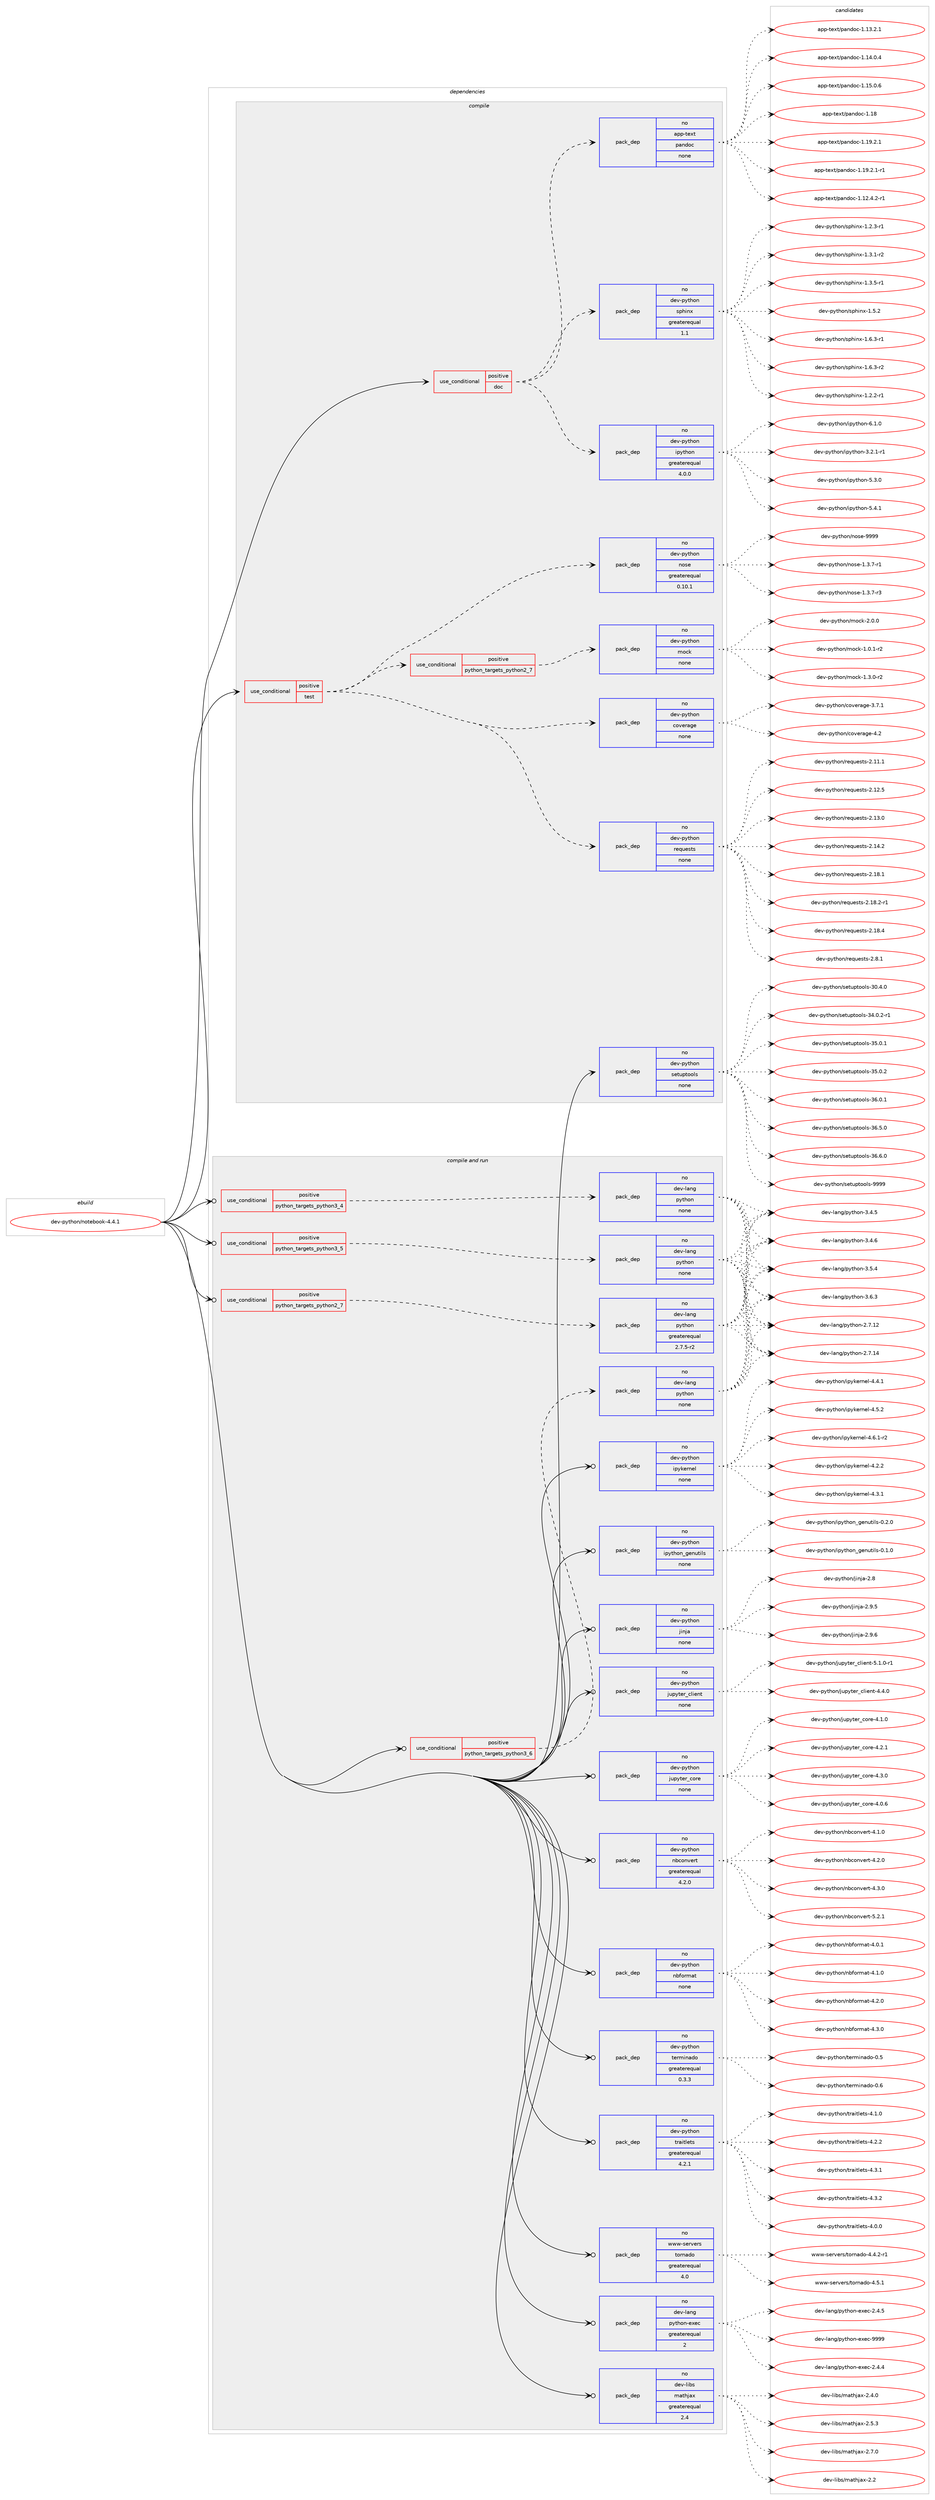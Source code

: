 digraph prolog {

# *************
# Graph options
# *************

newrank=true;
concentrate=true;
compound=true;
graph [rankdir=LR,fontname=Helvetica,fontsize=10,ranksep=1.5];#, ranksep=2.5, nodesep=0.2];
edge  [arrowhead=vee];
node  [fontname=Helvetica,fontsize=10];

# **********
# The ebuild
# **********

subgraph cluster_leftcol {
color=gray;
rank=same;
label=<<i>ebuild</i>>;
id [label="dev-python/notebook-4.4.1", color=red, width=4, href="../dev-python/notebook-4.4.1.svg"];
}

# ****************
# The dependencies
# ****************

subgraph cluster_midcol {
color=gray;
label=<<i>dependencies</i>>;
subgraph cluster_compile {
fillcolor="#eeeeee";
style=filled;
label=<<i>compile</i>>;
subgraph cond36227 {
dependency168531 [label=<<TABLE BORDER="0" CELLBORDER="1" CELLSPACING="0" CELLPADDING="4"><TR><TD ROWSPAN="3" CELLPADDING="10">use_conditional</TD></TR><TR><TD>positive</TD></TR><TR><TD>doc</TD></TR></TABLE>>, shape=none, color=red];
subgraph pack128444 {
dependency168532 [label=<<TABLE BORDER="0" CELLBORDER="1" CELLSPACING="0" CELLPADDING="4" WIDTH="220"><TR><TD ROWSPAN="6" CELLPADDING="30">pack_dep</TD></TR><TR><TD WIDTH="110">no</TD></TR><TR><TD>app-text</TD></TR><TR><TD>pandoc</TD></TR><TR><TD>none</TD></TR><TR><TD></TD></TR></TABLE>>, shape=none, color=blue];
}
dependency168531:e -> dependency168532:w [weight=20,style="dashed",arrowhead="vee"];
subgraph pack128445 {
dependency168533 [label=<<TABLE BORDER="0" CELLBORDER="1" CELLSPACING="0" CELLPADDING="4" WIDTH="220"><TR><TD ROWSPAN="6" CELLPADDING="30">pack_dep</TD></TR><TR><TD WIDTH="110">no</TD></TR><TR><TD>dev-python</TD></TR><TR><TD>ipython</TD></TR><TR><TD>greaterequal</TD></TR><TR><TD>4.0.0</TD></TR></TABLE>>, shape=none, color=blue];
}
dependency168531:e -> dependency168533:w [weight=20,style="dashed",arrowhead="vee"];
subgraph pack128446 {
dependency168534 [label=<<TABLE BORDER="0" CELLBORDER="1" CELLSPACING="0" CELLPADDING="4" WIDTH="220"><TR><TD ROWSPAN="6" CELLPADDING="30">pack_dep</TD></TR><TR><TD WIDTH="110">no</TD></TR><TR><TD>dev-python</TD></TR><TR><TD>sphinx</TD></TR><TR><TD>greaterequal</TD></TR><TR><TD>1.1</TD></TR></TABLE>>, shape=none, color=blue];
}
dependency168531:e -> dependency168534:w [weight=20,style="dashed",arrowhead="vee"];
}
id:e -> dependency168531:w [weight=20,style="solid",arrowhead="vee"];
subgraph cond36228 {
dependency168535 [label=<<TABLE BORDER="0" CELLBORDER="1" CELLSPACING="0" CELLPADDING="4"><TR><TD ROWSPAN="3" CELLPADDING="10">use_conditional</TD></TR><TR><TD>positive</TD></TR><TR><TD>test</TD></TR></TABLE>>, shape=none, color=red];
subgraph cond36229 {
dependency168536 [label=<<TABLE BORDER="0" CELLBORDER="1" CELLSPACING="0" CELLPADDING="4"><TR><TD ROWSPAN="3" CELLPADDING="10">use_conditional</TD></TR><TR><TD>positive</TD></TR><TR><TD>python_targets_python2_7</TD></TR></TABLE>>, shape=none, color=red];
subgraph pack128447 {
dependency168537 [label=<<TABLE BORDER="0" CELLBORDER="1" CELLSPACING="0" CELLPADDING="4" WIDTH="220"><TR><TD ROWSPAN="6" CELLPADDING="30">pack_dep</TD></TR><TR><TD WIDTH="110">no</TD></TR><TR><TD>dev-python</TD></TR><TR><TD>mock</TD></TR><TR><TD>none</TD></TR><TR><TD></TD></TR></TABLE>>, shape=none, color=blue];
}
dependency168536:e -> dependency168537:w [weight=20,style="dashed",arrowhead="vee"];
}
dependency168535:e -> dependency168536:w [weight=20,style="dashed",arrowhead="vee"];
subgraph pack128448 {
dependency168538 [label=<<TABLE BORDER="0" CELLBORDER="1" CELLSPACING="0" CELLPADDING="4" WIDTH="220"><TR><TD ROWSPAN="6" CELLPADDING="30">pack_dep</TD></TR><TR><TD WIDTH="110">no</TD></TR><TR><TD>dev-python</TD></TR><TR><TD>nose</TD></TR><TR><TD>greaterequal</TD></TR><TR><TD>0.10.1</TD></TR></TABLE>>, shape=none, color=blue];
}
dependency168535:e -> dependency168538:w [weight=20,style="dashed",arrowhead="vee"];
subgraph pack128449 {
dependency168539 [label=<<TABLE BORDER="0" CELLBORDER="1" CELLSPACING="0" CELLPADDING="4" WIDTH="220"><TR><TD ROWSPAN="6" CELLPADDING="30">pack_dep</TD></TR><TR><TD WIDTH="110">no</TD></TR><TR><TD>dev-python</TD></TR><TR><TD>requests</TD></TR><TR><TD>none</TD></TR><TR><TD></TD></TR></TABLE>>, shape=none, color=blue];
}
dependency168535:e -> dependency168539:w [weight=20,style="dashed",arrowhead="vee"];
subgraph pack128450 {
dependency168540 [label=<<TABLE BORDER="0" CELLBORDER="1" CELLSPACING="0" CELLPADDING="4" WIDTH="220"><TR><TD ROWSPAN="6" CELLPADDING="30">pack_dep</TD></TR><TR><TD WIDTH="110">no</TD></TR><TR><TD>dev-python</TD></TR><TR><TD>coverage</TD></TR><TR><TD>none</TD></TR><TR><TD></TD></TR></TABLE>>, shape=none, color=blue];
}
dependency168535:e -> dependency168540:w [weight=20,style="dashed",arrowhead="vee"];
}
id:e -> dependency168535:w [weight=20,style="solid",arrowhead="vee"];
subgraph pack128451 {
dependency168541 [label=<<TABLE BORDER="0" CELLBORDER="1" CELLSPACING="0" CELLPADDING="4" WIDTH="220"><TR><TD ROWSPAN="6" CELLPADDING="30">pack_dep</TD></TR><TR><TD WIDTH="110">no</TD></TR><TR><TD>dev-python</TD></TR><TR><TD>setuptools</TD></TR><TR><TD>none</TD></TR><TR><TD></TD></TR></TABLE>>, shape=none, color=blue];
}
id:e -> dependency168541:w [weight=20,style="solid",arrowhead="vee"];
}
subgraph cluster_compileandrun {
fillcolor="#eeeeee";
style=filled;
label=<<i>compile and run</i>>;
subgraph cond36230 {
dependency168542 [label=<<TABLE BORDER="0" CELLBORDER="1" CELLSPACING="0" CELLPADDING="4"><TR><TD ROWSPAN="3" CELLPADDING="10">use_conditional</TD></TR><TR><TD>positive</TD></TR><TR><TD>python_targets_python2_7</TD></TR></TABLE>>, shape=none, color=red];
subgraph pack128452 {
dependency168543 [label=<<TABLE BORDER="0" CELLBORDER="1" CELLSPACING="0" CELLPADDING="4" WIDTH="220"><TR><TD ROWSPAN="6" CELLPADDING="30">pack_dep</TD></TR><TR><TD WIDTH="110">no</TD></TR><TR><TD>dev-lang</TD></TR><TR><TD>python</TD></TR><TR><TD>greaterequal</TD></TR><TR><TD>2.7.5-r2</TD></TR></TABLE>>, shape=none, color=blue];
}
dependency168542:e -> dependency168543:w [weight=20,style="dashed",arrowhead="vee"];
}
id:e -> dependency168542:w [weight=20,style="solid",arrowhead="odotvee"];
subgraph cond36231 {
dependency168544 [label=<<TABLE BORDER="0" CELLBORDER="1" CELLSPACING="0" CELLPADDING="4"><TR><TD ROWSPAN="3" CELLPADDING="10">use_conditional</TD></TR><TR><TD>positive</TD></TR><TR><TD>python_targets_python3_4</TD></TR></TABLE>>, shape=none, color=red];
subgraph pack128453 {
dependency168545 [label=<<TABLE BORDER="0" CELLBORDER="1" CELLSPACING="0" CELLPADDING="4" WIDTH="220"><TR><TD ROWSPAN="6" CELLPADDING="30">pack_dep</TD></TR><TR><TD WIDTH="110">no</TD></TR><TR><TD>dev-lang</TD></TR><TR><TD>python</TD></TR><TR><TD>none</TD></TR><TR><TD></TD></TR></TABLE>>, shape=none, color=blue];
}
dependency168544:e -> dependency168545:w [weight=20,style="dashed",arrowhead="vee"];
}
id:e -> dependency168544:w [weight=20,style="solid",arrowhead="odotvee"];
subgraph cond36232 {
dependency168546 [label=<<TABLE BORDER="0" CELLBORDER="1" CELLSPACING="0" CELLPADDING="4"><TR><TD ROWSPAN="3" CELLPADDING="10">use_conditional</TD></TR><TR><TD>positive</TD></TR><TR><TD>python_targets_python3_5</TD></TR></TABLE>>, shape=none, color=red];
subgraph pack128454 {
dependency168547 [label=<<TABLE BORDER="0" CELLBORDER="1" CELLSPACING="0" CELLPADDING="4" WIDTH="220"><TR><TD ROWSPAN="6" CELLPADDING="30">pack_dep</TD></TR><TR><TD WIDTH="110">no</TD></TR><TR><TD>dev-lang</TD></TR><TR><TD>python</TD></TR><TR><TD>none</TD></TR><TR><TD></TD></TR></TABLE>>, shape=none, color=blue];
}
dependency168546:e -> dependency168547:w [weight=20,style="dashed",arrowhead="vee"];
}
id:e -> dependency168546:w [weight=20,style="solid",arrowhead="odotvee"];
subgraph cond36233 {
dependency168548 [label=<<TABLE BORDER="0" CELLBORDER="1" CELLSPACING="0" CELLPADDING="4"><TR><TD ROWSPAN="3" CELLPADDING="10">use_conditional</TD></TR><TR><TD>positive</TD></TR><TR><TD>python_targets_python3_6</TD></TR></TABLE>>, shape=none, color=red];
subgraph pack128455 {
dependency168549 [label=<<TABLE BORDER="0" CELLBORDER="1" CELLSPACING="0" CELLPADDING="4" WIDTH="220"><TR><TD ROWSPAN="6" CELLPADDING="30">pack_dep</TD></TR><TR><TD WIDTH="110">no</TD></TR><TR><TD>dev-lang</TD></TR><TR><TD>python</TD></TR><TR><TD>none</TD></TR><TR><TD></TD></TR></TABLE>>, shape=none, color=blue];
}
dependency168548:e -> dependency168549:w [weight=20,style="dashed",arrowhead="vee"];
}
id:e -> dependency168548:w [weight=20,style="solid",arrowhead="odotvee"];
subgraph pack128456 {
dependency168550 [label=<<TABLE BORDER="0" CELLBORDER="1" CELLSPACING="0" CELLPADDING="4" WIDTH="220"><TR><TD ROWSPAN="6" CELLPADDING="30">pack_dep</TD></TR><TR><TD WIDTH="110">no</TD></TR><TR><TD>dev-lang</TD></TR><TR><TD>python-exec</TD></TR><TR><TD>greaterequal</TD></TR><TR><TD>2</TD></TR></TABLE>>, shape=none, color=blue];
}
id:e -> dependency168550:w [weight=20,style="solid",arrowhead="odotvee"];
subgraph pack128457 {
dependency168551 [label=<<TABLE BORDER="0" CELLBORDER="1" CELLSPACING="0" CELLPADDING="4" WIDTH="220"><TR><TD ROWSPAN="6" CELLPADDING="30">pack_dep</TD></TR><TR><TD WIDTH="110">no</TD></TR><TR><TD>dev-libs</TD></TR><TR><TD>mathjax</TD></TR><TR><TD>greaterequal</TD></TR><TR><TD>2.4</TD></TR></TABLE>>, shape=none, color=blue];
}
id:e -> dependency168551:w [weight=20,style="solid",arrowhead="odotvee"];
subgraph pack128458 {
dependency168552 [label=<<TABLE BORDER="0" CELLBORDER="1" CELLSPACING="0" CELLPADDING="4" WIDTH="220"><TR><TD ROWSPAN="6" CELLPADDING="30">pack_dep</TD></TR><TR><TD WIDTH="110">no</TD></TR><TR><TD>dev-python</TD></TR><TR><TD>ipykernel</TD></TR><TR><TD>none</TD></TR><TR><TD></TD></TR></TABLE>>, shape=none, color=blue];
}
id:e -> dependency168552:w [weight=20,style="solid",arrowhead="odotvee"];
subgraph pack128459 {
dependency168553 [label=<<TABLE BORDER="0" CELLBORDER="1" CELLSPACING="0" CELLPADDING="4" WIDTH="220"><TR><TD ROWSPAN="6" CELLPADDING="30">pack_dep</TD></TR><TR><TD WIDTH="110">no</TD></TR><TR><TD>dev-python</TD></TR><TR><TD>ipython_genutils</TD></TR><TR><TD>none</TD></TR><TR><TD></TD></TR></TABLE>>, shape=none, color=blue];
}
id:e -> dependency168553:w [weight=20,style="solid",arrowhead="odotvee"];
subgraph pack128460 {
dependency168554 [label=<<TABLE BORDER="0" CELLBORDER="1" CELLSPACING="0" CELLPADDING="4" WIDTH="220"><TR><TD ROWSPAN="6" CELLPADDING="30">pack_dep</TD></TR><TR><TD WIDTH="110">no</TD></TR><TR><TD>dev-python</TD></TR><TR><TD>jinja</TD></TR><TR><TD>none</TD></TR><TR><TD></TD></TR></TABLE>>, shape=none, color=blue];
}
id:e -> dependency168554:w [weight=20,style="solid",arrowhead="odotvee"];
subgraph pack128461 {
dependency168555 [label=<<TABLE BORDER="0" CELLBORDER="1" CELLSPACING="0" CELLPADDING="4" WIDTH="220"><TR><TD ROWSPAN="6" CELLPADDING="30">pack_dep</TD></TR><TR><TD WIDTH="110">no</TD></TR><TR><TD>dev-python</TD></TR><TR><TD>jupyter_client</TD></TR><TR><TD>none</TD></TR><TR><TD></TD></TR></TABLE>>, shape=none, color=blue];
}
id:e -> dependency168555:w [weight=20,style="solid",arrowhead="odotvee"];
subgraph pack128462 {
dependency168556 [label=<<TABLE BORDER="0" CELLBORDER="1" CELLSPACING="0" CELLPADDING="4" WIDTH="220"><TR><TD ROWSPAN="6" CELLPADDING="30">pack_dep</TD></TR><TR><TD WIDTH="110">no</TD></TR><TR><TD>dev-python</TD></TR><TR><TD>jupyter_core</TD></TR><TR><TD>none</TD></TR><TR><TD></TD></TR></TABLE>>, shape=none, color=blue];
}
id:e -> dependency168556:w [weight=20,style="solid",arrowhead="odotvee"];
subgraph pack128463 {
dependency168557 [label=<<TABLE BORDER="0" CELLBORDER="1" CELLSPACING="0" CELLPADDING="4" WIDTH="220"><TR><TD ROWSPAN="6" CELLPADDING="30">pack_dep</TD></TR><TR><TD WIDTH="110">no</TD></TR><TR><TD>dev-python</TD></TR><TR><TD>nbconvert</TD></TR><TR><TD>greaterequal</TD></TR><TR><TD>4.2.0</TD></TR></TABLE>>, shape=none, color=blue];
}
id:e -> dependency168557:w [weight=20,style="solid",arrowhead="odotvee"];
subgraph pack128464 {
dependency168558 [label=<<TABLE BORDER="0" CELLBORDER="1" CELLSPACING="0" CELLPADDING="4" WIDTH="220"><TR><TD ROWSPAN="6" CELLPADDING="30">pack_dep</TD></TR><TR><TD WIDTH="110">no</TD></TR><TR><TD>dev-python</TD></TR><TR><TD>nbformat</TD></TR><TR><TD>none</TD></TR><TR><TD></TD></TR></TABLE>>, shape=none, color=blue];
}
id:e -> dependency168558:w [weight=20,style="solid",arrowhead="odotvee"];
subgraph pack128465 {
dependency168559 [label=<<TABLE BORDER="0" CELLBORDER="1" CELLSPACING="0" CELLPADDING="4" WIDTH="220"><TR><TD ROWSPAN="6" CELLPADDING="30">pack_dep</TD></TR><TR><TD WIDTH="110">no</TD></TR><TR><TD>dev-python</TD></TR><TR><TD>terminado</TD></TR><TR><TD>greaterequal</TD></TR><TR><TD>0.3.3</TD></TR></TABLE>>, shape=none, color=blue];
}
id:e -> dependency168559:w [weight=20,style="solid",arrowhead="odotvee"];
subgraph pack128466 {
dependency168560 [label=<<TABLE BORDER="0" CELLBORDER="1" CELLSPACING="0" CELLPADDING="4" WIDTH="220"><TR><TD ROWSPAN="6" CELLPADDING="30">pack_dep</TD></TR><TR><TD WIDTH="110">no</TD></TR><TR><TD>dev-python</TD></TR><TR><TD>traitlets</TD></TR><TR><TD>greaterequal</TD></TR><TR><TD>4.2.1</TD></TR></TABLE>>, shape=none, color=blue];
}
id:e -> dependency168560:w [weight=20,style="solid",arrowhead="odotvee"];
subgraph pack128467 {
dependency168561 [label=<<TABLE BORDER="0" CELLBORDER="1" CELLSPACING="0" CELLPADDING="4" WIDTH="220"><TR><TD ROWSPAN="6" CELLPADDING="30">pack_dep</TD></TR><TR><TD WIDTH="110">no</TD></TR><TR><TD>www-servers</TD></TR><TR><TD>tornado</TD></TR><TR><TD>greaterequal</TD></TR><TR><TD>4.0</TD></TR></TABLE>>, shape=none, color=blue];
}
id:e -> dependency168561:w [weight=20,style="solid",arrowhead="odotvee"];
}
subgraph cluster_run {
fillcolor="#eeeeee";
style=filled;
label=<<i>run</i>>;
}
}

# **************
# The candidates
# **************

subgraph cluster_choices {
rank=same;
color=gray;
label=<<i>candidates</i>>;

subgraph choice128444 {
color=black;
nodesep=1;
choice97112112451161011201164711297110100111994549464950465246504511449 [label="app-text/pandoc-1.12.4.2-r1", color=red, width=4,href="../app-text/pandoc-1.12.4.2-r1.svg"];
choice9711211245116101120116471129711010011199454946495146504649 [label="app-text/pandoc-1.13.2.1", color=red, width=4,href="../app-text/pandoc-1.13.2.1.svg"];
choice9711211245116101120116471129711010011199454946495246484652 [label="app-text/pandoc-1.14.0.4", color=red, width=4,href="../app-text/pandoc-1.14.0.4.svg"];
choice9711211245116101120116471129711010011199454946495346484654 [label="app-text/pandoc-1.15.0.6", color=red, width=4,href="../app-text/pandoc-1.15.0.6.svg"];
choice97112112451161011201164711297110100111994549464956 [label="app-text/pandoc-1.18", color=red, width=4,href="../app-text/pandoc-1.18.svg"];
choice9711211245116101120116471129711010011199454946495746504649 [label="app-text/pandoc-1.19.2.1", color=red, width=4,href="../app-text/pandoc-1.19.2.1.svg"];
choice97112112451161011201164711297110100111994549464957465046494511449 [label="app-text/pandoc-1.19.2.1-r1", color=red, width=4,href="../app-text/pandoc-1.19.2.1-r1.svg"];
dependency168532:e -> choice97112112451161011201164711297110100111994549464950465246504511449:w [style=dotted,weight="100"];
dependency168532:e -> choice9711211245116101120116471129711010011199454946495146504649:w [style=dotted,weight="100"];
dependency168532:e -> choice9711211245116101120116471129711010011199454946495246484652:w [style=dotted,weight="100"];
dependency168532:e -> choice9711211245116101120116471129711010011199454946495346484654:w [style=dotted,weight="100"];
dependency168532:e -> choice97112112451161011201164711297110100111994549464956:w [style=dotted,weight="100"];
dependency168532:e -> choice9711211245116101120116471129711010011199454946495746504649:w [style=dotted,weight="100"];
dependency168532:e -> choice97112112451161011201164711297110100111994549464957465046494511449:w [style=dotted,weight="100"];
}
subgraph choice128445 {
color=black;
nodesep=1;
choice10010111845112121116104111110471051121211161041111104551465046494511449 [label="dev-python/ipython-3.2.1-r1", color=red, width=4,href="../dev-python/ipython-3.2.1-r1.svg"];
choice1001011184511212111610411111047105112121116104111110455346514648 [label="dev-python/ipython-5.3.0", color=red, width=4,href="../dev-python/ipython-5.3.0.svg"];
choice1001011184511212111610411111047105112121116104111110455346524649 [label="dev-python/ipython-5.4.1", color=red, width=4,href="../dev-python/ipython-5.4.1.svg"];
choice1001011184511212111610411111047105112121116104111110455446494648 [label="dev-python/ipython-6.1.0", color=red, width=4,href="../dev-python/ipython-6.1.0.svg"];
dependency168533:e -> choice10010111845112121116104111110471051121211161041111104551465046494511449:w [style=dotted,weight="100"];
dependency168533:e -> choice1001011184511212111610411111047105112121116104111110455346514648:w [style=dotted,weight="100"];
dependency168533:e -> choice1001011184511212111610411111047105112121116104111110455346524649:w [style=dotted,weight="100"];
dependency168533:e -> choice1001011184511212111610411111047105112121116104111110455446494648:w [style=dotted,weight="100"];
}
subgraph choice128446 {
color=black;
nodesep=1;
choice10010111845112121116104111110471151121041051101204549465046504511449 [label="dev-python/sphinx-1.2.2-r1", color=red, width=4,href="../dev-python/sphinx-1.2.2-r1.svg"];
choice10010111845112121116104111110471151121041051101204549465046514511449 [label="dev-python/sphinx-1.2.3-r1", color=red, width=4,href="../dev-python/sphinx-1.2.3-r1.svg"];
choice10010111845112121116104111110471151121041051101204549465146494511450 [label="dev-python/sphinx-1.3.1-r2", color=red, width=4,href="../dev-python/sphinx-1.3.1-r2.svg"];
choice10010111845112121116104111110471151121041051101204549465146534511449 [label="dev-python/sphinx-1.3.5-r1", color=red, width=4,href="../dev-python/sphinx-1.3.5-r1.svg"];
choice1001011184511212111610411111047115112104105110120454946534650 [label="dev-python/sphinx-1.5.2", color=red, width=4,href="../dev-python/sphinx-1.5.2.svg"];
choice10010111845112121116104111110471151121041051101204549465446514511449 [label="dev-python/sphinx-1.6.3-r1", color=red, width=4,href="../dev-python/sphinx-1.6.3-r1.svg"];
choice10010111845112121116104111110471151121041051101204549465446514511450 [label="dev-python/sphinx-1.6.3-r2", color=red, width=4,href="../dev-python/sphinx-1.6.3-r2.svg"];
dependency168534:e -> choice10010111845112121116104111110471151121041051101204549465046504511449:w [style=dotted,weight="100"];
dependency168534:e -> choice10010111845112121116104111110471151121041051101204549465046514511449:w [style=dotted,weight="100"];
dependency168534:e -> choice10010111845112121116104111110471151121041051101204549465146494511450:w [style=dotted,weight="100"];
dependency168534:e -> choice10010111845112121116104111110471151121041051101204549465146534511449:w [style=dotted,weight="100"];
dependency168534:e -> choice1001011184511212111610411111047115112104105110120454946534650:w [style=dotted,weight="100"];
dependency168534:e -> choice10010111845112121116104111110471151121041051101204549465446514511449:w [style=dotted,weight="100"];
dependency168534:e -> choice10010111845112121116104111110471151121041051101204549465446514511450:w [style=dotted,weight="100"];
}
subgraph choice128447 {
color=black;
nodesep=1;
choice1001011184511212111610411111047109111991074549464846494511450 [label="dev-python/mock-1.0.1-r2", color=red, width=4,href="../dev-python/mock-1.0.1-r2.svg"];
choice1001011184511212111610411111047109111991074549465146484511450 [label="dev-python/mock-1.3.0-r2", color=red, width=4,href="../dev-python/mock-1.3.0-r2.svg"];
choice100101118451121211161041111104710911199107455046484648 [label="dev-python/mock-2.0.0", color=red, width=4,href="../dev-python/mock-2.0.0.svg"];
dependency168537:e -> choice1001011184511212111610411111047109111991074549464846494511450:w [style=dotted,weight="100"];
dependency168537:e -> choice1001011184511212111610411111047109111991074549465146484511450:w [style=dotted,weight="100"];
dependency168537:e -> choice100101118451121211161041111104710911199107455046484648:w [style=dotted,weight="100"];
}
subgraph choice128448 {
color=black;
nodesep=1;
choice10010111845112121116104111110471101111151014549465146554511449 [label="dev-python/nose-1.3.7-r1", color=red, width=4,href="../dev-python/nose-1.3.7-r1.svg"];
choice10010111845112121116104111110471101111151014549465146554511451 [label="dev-python/nose-1.3.7-r3", color=red, width=4,href="../dev-python/nose-1.3.7-r3.svg"];
choice10010111845112121116104111110471101111151014557575757 [label="dev-python/nose-9999", color=red, width=4,href="../dev-python/nose-9999.svg"];
dependency168538:e -> choice10010111845112121116104111110471101111151014549465146554511449:w [style=dotted,weight="100"];
dependency168538:e -> choice10010111845112121116104111110471101111151014549465146554511451:w [style=dotted,weight="100"];
dependency168538:e -> choice10010111845112121116104111110471101111151014557575757:w [style=dotted,weight="100"];
}
subgraph choice128449 {
color=black;
nodesep=1;
choice100101118451121211161041111104711410111311710111511611545504649494649 [label="dev-python/requests-2.11.1", color=red, width=4,href="../dev-python/requests-2.11.1.svg"];
choice100101118451121211161041111104711410111311710111511611545504649504653 [label="dev-python/requests-2.12.5", color=red, width=4,href="../dev-python/requests-2.12.5.svg"];
choice100101118451121211161041111104711410111311710111511611545504649514648 [label="dev-python/requests-2.13.0", color=red, width=4,href="../dev-python/requests-2.13.0.svg"];
choice100101118451121211161041111104711410111311710111511611545504649524650 [label="dev-python/requests-2.14.2", color=red, width=4,href="../dev-python/requests-2.14.2.svg"];
choice100101118451121211161041111104711410111311710111511611545504649564649 [label="dev-python/requests-2.18.1", color=red, width=4,href="../dev-python/requests-2.18.1.svg"];
choice1001011184511212111610411111047114101113117101115116115455046495646504511449 [label="dev-python/requests-2.18.2-r1", color=red, width=4,href="../dev-python/requests-2.18.2-r1.svg"];
choice100101118451121211161041111104711410111311710111511611545504649564652 [label="dev-python/requests-2.18.4", color=red, width=4,href="../dev-python/requests-2.18.4.svg"];
choice1001011184511212111610411111047114101113117101115116115455046564649 [label="dev-python/requests-2.8.1", color=red, width=4,href="../dev-python/requests-2.8.1.svg"];
dependency168539:e -> choice100101118451121211161041111104711410111311710111511611545504649494649:w [style=dotted,weight="100"];
dependency168539:e -> choice100101118451121211161041111104711410111311710111511611545504649504653:w [style=dotted,weight="100"];
dependency168539:e -> choice100101118451121211161041111104711410111311710111511611545504649514648:w [style=dotted,weight="100"];
dependency168539:e -> choice100101118451121211161041111104711410111311710111511611545504649524650:w [style=dotted,weight="100"];
dependency168539:e -> choice100101118451121211161041111104711410111311710111511611545504649564649:w [style=dotted,weight="100"];
dependency168539:e -> choice1001011184511212111610411111047114101113117101115116115455046495646504511449:w [style=dotted,weight="100"];
dependency168539:e -> choice100101118451121211161041111104711410111311710111511611545504649564652:w [style=dotted,weight="100"];
dependency168539:e -> choice1001011184511212111610411111047114101113117101115116115455046564649:w [style=dotted,weight="100"];
}
subgraph choice128450 {
color=black;
nodesep=1;
choice10010111845112121116104111110479911111810111497103101455146554649 [label="dev-python/coverage-3.7.1", color=red, width=4,href="../dev-python/coverage-3.7.1.svg"];
choice1001011184511212111610411111047991111181011149710310145524650 [label="dev-python/coverage-4.2", color=red, width=4,href="../dev-python/coverage-4.2.svg"];
dependency168540:e -> choice10010111845112121116104111110479911111810111497103101455146554649:w [style=dotted,weight="100"];
dependency168540:e -> choice1001011184511212111610411111047991111181011149710310145524650:w [style=dotted,weight="100"];
}
subgraph choice128451 {
color=black;
nodesep=1;
choice100101118451121211161041111104711510111611711211611111110811545514846524648 [label="dev-python/setuptools-30.4.0", color=red, width=4,href="../dev-python/setuptools-30.4.0.svg"];
choice1001011184511212111610411111047115101116117112116111111108115455152464846504511449 [label="dev-python/setuptools-34.0.2-r1", color=red, width=4,href="../dev-python/setuptools-34.0.2-r1.svg"];
choice100101118451121211161041111104711510111611711211611111110811545515346484649 [label="dev-python/setuptools-35.0.1", color=red, width=4,href="../dev-python/setuptools-35.0.1.svg"];
choice100101118451121211161041111104711510111611711211611111110811545515346484650 [label="dev-python/setuptools-35.0.2", color=red, width=4,href="../dev-python/setuptools-35.0.2.svg"];
choice100101118451121211161041111104711510111611711211611111110811545515446484649 [label="dev-python/setuptools-36.0.1", color=red, width=4,href="../dev-python/setuptools-36.0.1.svg"];
choice100101118451121211161041111104711510111611711211611111110811545515446534648 [label="dev-python/setuptools-36.5.0", color=red, width=4,href="../dev-python/setuptools-36.5.0.svg"];
choice100101118451121211161041111104711510111611711211611111110811545515446544648 [label="dev-python/setuptools-36.6.0", color=red, width=4,href="../dev-python/setuptools-36.6.0.svg"];
choice10010111845112121116104111110471151011161171121161111111081154557575757 [label="dev-python/setuptools-9999", color=red, width=4,href="../dev-python/setuptools-9999.svg"];
dependency168541:e -> choice100101118451121211161041111104711510111611711211611111110811545514846524648:w [style=dotted,weight="100"];
dependency168541:e -> choice1001011184511212111610411111047115101116117112116111111108115455152464846504511449:w [style=dotted,weight="100"];
dependency168541:e -> choice100101118451121211161041111104711510111611711211611111110811545515346484649:w [style=dotted,weight="100"];
dependency168541:e -> choice100101118451121211161041111104711510111611711211611111110811545515346484650:w [style=dotted,weight="100"];
dependency168541:e -> choice100101118451121211161041111104711510111611711211611111110811545515446484649:w [style=dotted,weight="100"];
dependency168541:e -> choice100101118451121211161041111104711510111611711211611111110811545515446534648:w [style=dotted,weight="100"];
dependency168541:e -> choice100101118451121211161041111104711510111611711211611111110811545515446544648:w [style=dotted,weight="100"];
dependency168541:e -> choice10010111845112121116104111110471151011161171121161111111081154557575757:w [style=dotted,weight="100"];
}
subgraph choice128452 {
color=black;
nodesep=1;
choice10010111845108971101034711212111610411111045504655464950 [label="dev-lang/python-2.7.12", color=red, width=4,href="../dev-lang/python-2.7.12.svg"];
choice10010111845108971101034711212111610411111045504655464952 [label="dev-lang/python-2.7.14", color=red, width=4,href="../dev-lang/python-2.7.14.svg"];
choice100101118451089711010347112121116104111110455146524653 [label="dev-lang/python-3.4.5", color=red, width=4,href="../dev-lang/python-3.4.5.svg"];
choice100101118451089711010347112121116104111110455146524654 [label="dev-lang/python-3.4.6", color=red, width=4,href="../dev-lang/python-3.4.6.svg"];
choice100101118451089711010347112121116104111110455146534652 [label="dev-lang/python-3.5.4", color=red, width=4,href="../dev-lang/python-3.5.4.svg"];
choice100101118451089711010347112121116104111110455146544651 [label="dev-lang/python-3.6.3", color=red, width=4,href="../dev-lang/python-3.6.3.svg"];
dependency168543:e -> choice10010111845108971101034711212111610411111045504655464950:w [style=dotted,weight="100"];
dependency168543:e -> choice10010111845108971101034711212111610411111045504655464952:w [style=dotted,weight="100"];
dependency168543:e -> choice100101118451089711010347112121116104111110455146524653:w [style=dotted,weight="100"];
dependency168543:e -> choice100101118451089711010347112121116104111110455146524654:w [style=dotted,weight="100"];
dependency168543:e -> choice100101118451089711010347112121116104111110455146534652:w [style=dotted,weight="100"];
dependency168543:e -> choice100101118451089711010347112121116104111110455146544651:w [style=dotted,weight="100"];
}
subgraph choice128453 {
color=black;
nodesep=1;
choice10010111845108971101034711212111610411111045504655464950 [label="dev-lang/python-2.7.12", color=red, width=4,href="../dev-lang/python-2.7.12.svg"];
choice10010111845108971101034711212111610411111045504655464952 [label="dev-lang/python-2.7.14", color=red, width=4,href="../dev-lang/python-2.7.14.svg"];
choice100101118451089711010347112121116104111110455146524653 [label="dev-lang/python-3.4.5", color=red, width=4,href="../dev-lang/python-3.4.5.svg"];
choice100101118451089711010347112121116104111110455146524654 [label="dev-lang/python-3.4.6", color=red, width=4,href="../dev-lang/python-3.4.6.svg"];
choice100101118451089711010347112121116104111110455146534652 [label="dev-lang/python-3.5.4", color=red, width=4,href="../dev-lang/python-3.5.4.svg"];
choice100101118451089711010347112121116104111110455146544651 [label="dev-lang/python-3.6.3", color=red, width=4,href="../dev-lang/python-3.6.3.svg"];
dependency168545:e -> choice10010111845108971101034711212111610411111045504655464950:w [style=dotted,weight="100"];
dependency168545:e -> choice10010111845108971101034711212111610411111045504655464952:w [style=dotted,weight="100"];
dependency168545:e -> choice100101118451089711010347112121116104111110455146524653:w [style=dotted,weight="100"];
dependency168545:e -> choice100101118451089711010347112121116104111110455146524654:w [style=dotted,weight="100"];
dependency168545:e -> choice100101118451089711010347112121116104111110455146534652:w [style=dotted,weight="100"];
dependency168545:e -> choice100101118451089711010347112121116104111110455146544651:w [style=dotted,weight="100"];
}
subgraph choice128454 {
color=black;
nodesep=1;
choice10010111845108971101034711212111610411111045504655464950 [label="dev-lang/python-2.7.12", color=red, width=4,href="../dev-lang/python-2.7.12.svg"];
choice10010111845108971101034711212111610411111045504655464952 [label="dev-lang/python-2.7.14", color=red, width=4,href="../dev-lang/python-2.7.14.svg"];
choice100101118451089711010347112121116104111110455146524653 [label="dev-lang/python-3.4.5", color=red, width=4,href="../dev-lang/python-3.4.5.svg"];
choice100101118451089711010347112121116104111110455146524654 [label="dev-lang/python-3.4.6", color=red, width=4,href="../dev-lang/python-3.4.6.svg"];
choice100101118451089711010347112121116104111110455146534652 [label="dev-lang/python-3.5.4", color=red, width=4,href="../dev-lang/python-3.5.4.svg"];
choice100101118451089711010347112121116104111110455146544651 [label="dev-lang/python-3.6.3", color=red, width=4,href="../dev-lang/python-3.6.3.svg"];
dependency168547:e -> choice10010111845108971101034711212111610411111045504655464950:w [style=dotted,weight="100"];
dependency168547:e -> choice10010111845108971101034711212111610411111045504655464952:w [style=dotted,weight="100"];
dependency168547:e -> choice100101118451089711010347112121116104111110455146524653:w [style=dotted,weight="100"];
dependency168547:e -> choice100101118451089711010347112121116104111110455146524654:w [style=dotted,weight="100"];
dependency168547:e -> choice100101118451089711010347112121116104111110455146534652:w [style=dotted,weight="100"];
dependency168547:e -> choice100101118451089711010347112121116104111110455146544651:w [style=dotted,weight="100"];
}
subgraph choice128455 {
color=black;
nodesep=1;
choice10010111845108971101034711212111610411111045504655464950 [label="dev-lang/python-2.7.12", color=red, width=4,href="../dev-lang/python-2.7.12.svg"];
choice10010111845108971101034711212111610411111045504655464952 [label="dev-lang/python-2.7.14", color=red, width=4,href="../dev-lang/python-2.7.14.svg"];
choice100101118451089711010347112121116104111110455146524653 [label="dev-lang/python-3.4.5", color=red, width=4,href="../dev-lang/python-3.4.5.svg"];
choice100101118451089711010347112121116104111110455146524654 [label="dev-lang/python-3.4.6", color=red, width=4,href="../dev-lang/python-3.4.6.svg"];
choice100101118451089711010347112121116104111110455146534652 [label="dev-lang/python-3.5.4", color=red, width=4,href="../dev-lang/python-3.5.4.svg"];
choice100101118451089711010347112121116104111110455146544651 [label="dev-lang/python-3.6.3", color=red, width=4,href="../dev-lang/python-3.6.3.svg"];
dependency168549:e -> choice10010111845108971101034711212111610411111045504655464950:w [style=dotted,weight="100"];
dependency168549:e -> choice10010111845108971101034711212111610411111045504655464952:w [style=dotted,weight="100"];
dependency168549:e -> choice100101118451089711010347112121116104111110455146524653:w [style=dotted,weight="100"];
dependency168549:e -> choice100101118451089711010347112121116104111110455146524654:w [style=dotted,weight="100"];
dependency168549:e -> choice100101118451089711010347112121116104111110455146534652:w [style=dotted,weight="100"];
dependency168549:e -> choice100101118451089711010347112121116104111110455146544651:w [style=dotted,weight="100"];
}
subgraph choice128456 {
color=black;
nodesep=1;
choice1001011184510897110103471121211161041111104510112010199455046524652 [label="dev-lang/python-exec-2.4.4", color=red, width=4,href="../dev-lang/python-exec-2.4.4.svg"];
choice1001011184510897110103471121211161041111104510112010199455046524653 [label="dev-lang/python-exec-2.4.5", color=red, width=4,href="../dev-lang/python-exec-2.4.5.svg"];
choice10010111845108971101034711212111610411111045101120101994557575757 [label="dev-lang/python-exec-9999", color=red, width=4,href="../dev-lang/python-exec-9999.svg"];
dependency168550:e -> choice1001011184510897110103471121211161041111104510112010199455046524652:w [style=dotted,weight="100"];
dependency168550:e -> choice1001011184510897110103471121211161041111104510112010199455046524653:w [style=dotted,weight="100"];
dependency168550:e -> choice10010111845108971101034711212111610411111045101120101994557575757:w [style=dotted,weight="100"];
}
subgraph choice128457 {
color=black;
nodesep=1;
choice100101118451081059811547109971161041069712045504650 [label="dev-libs/mathjax-2.2", color=red, width=4,href="../dev-libs/mathjax-2.2.svg"];
choice1001011184510810598115471099711610410697120455046524648 [label="dev-libs/mathjax-2.4.0", color=red, width=4,href="../dev-libs/mathjax-2.4.0.svg"];
choice1001011184510810598115471099711610410697120455046534651 [label="dev-libs/mathjax-2.5.3", color=red, width=4,href="../dev-libs/mathjax-2.5.3.svg"];
choice1001011184510810598115471099711610410697120455046554648 [label="dev-libs/mathjax-2.7.0", color=red, width=4,href="../dev-libs/mathjax-2.7.0.svg"];
dependency168551:e -> choice100101118451081059811547109971161041069712045504650:w [style=dotted,weight="100"];
dependency168551:e -> choice1001011184510810598115471099711610410697120455046524648:w [style=dotted,weight="100"];
dependency168551:e -> choice1001011184510810598115471099711610410697120455046534651:w [style=dotted,weight="100"];
dependency168551:e -> choice1001011184510810598115471099711610410697120455046554648:w [style=dotted,weight="100"];
}
subgraph choice128458 {
color=black;
nodesep=1;
choice1001011184511212111610411111047105112121107101114110101108455246504650 [label="dev-python/ipykernel-4.2.2", color=red, width=4,href="../dev-python/ipykernel-4.2.2.svg"];
choice1001011184511212111610411111047105112121107101114110101108455246514649 [label="dev-python/ipykernel-4.3.1", color=red, width=4,href="../dev-python/ipykernel-4.3.1.svg"];
choice1001011184511212111610411111047105112121107101114110101108455246524649 [label="dev-python/ipykernel-4.4.1", color=red, width=4,href="../dev-python/ipykernel-4.4.1.svg"];
choice1001011184511212111610411111047105112121107101114110101108455246534650 [label="dev-python/ipykernel-4.5.2", color=red, width=4,href="../dev-python/ipykernel-4.5.2.svg"];
choice10010111845112121116104111110471051121211071011141101011084552465446494511450 [label="dev-python/ipykernel-4.6.1-r2", color=red, width=4,href="../dev-python/ipykernel-4.6.1-r2.svg"];
dependency168552:e -> choice1001011184511212111610411111047105112121107101114110101108455246504650:w [style=dotted,weight="100"];
dependency168552:e -> choice1001011184511212111610411111047105112121107101114110101108455246514649:w [style=dotted,weight="100"];
dependency168552:e -> choice1001011184511212111610411111047105112121107101114110101108455246524649:w [style=dotted,weight="100"];
dependency168552:e -> choice1001011184511212111610411111047105112121107101114110101108455246534650:w [style=dotted,weight="100"];
dependency168552:e -> choice10010111845112121116104111110471051121211071011141101011084552465446494511450:w [style=dotted,weight="100"];
}
subgraph choice128459 {
color=black;
nodesep=1;
choice100101118451121211161041111104710511212111610411111095103101110117116105108115454846494648 [label="dev-python/ipython_genutils-0.1.0", color=red, width=4,href="../dev-python/ipython_genutils-0.1.0.svg"];
choice100101118451121211161041111104710511212111610411111095103101110117116105108115454846504648 [label="dev-python/ipython_genutils-0.2.0", color=red, width=4,href="../dev-python/ipython_genutils-0.2.0.svg"];
dependency168553:e -> choice100101118451121211161041111104710511212111610411111095103101110117116105108115454846494648:w [style=dotted,weight="100"];
dependency168553:e -> choice100101118451121211161041111104710511212111610411111095103101110117116105108115454846504648:w [style=dotted,weight="100"];
}
subgraph choice128460 {
color=black;
nodesep=1;
choice10010111845112121116104111110471061051101069745504656 [label="dev-python/jinja-2.8", color=red, width=4,href="../dev-python/jinja-2.8.svg"];
choice100101118451121211161041111104710610511010697455046574653 [label="dev-python/jinja-2.9.5", color=red, width=4,href="../dev-python/jinja-2.9.5.svg"];
choice100101118451121211161041111104710610511010697455046574654 [label="dev-python/jinja-2.9.6", color=red, width=4,href="../dev-python/jinja-2.9.6.svg"];
dependency168554:e -> choice10010111845112121116104111110471061051101069745504656:w [style=dotted,weight="100"];
dependency168554:e -> choice100101118451121211161041111104710610511010697455046574653:w [style=dotted,weight="100"];
dependency168554:e -> choice100101118451121211161041111104710610511010697455046574654:w [style=dotted,weight="100"];
}
subgraph choice128461 {
color=black;
nodesep=1;
choice10010111845112121116104111110471061171121211161011149599108105101110116455246524648 [label="dev-python/jupyter_client-4.4.0", color=red, width=4,href="../dev-python/jupyter_client-4.4.0.svg"];
choice100101118451121211161041111104710611711212111610111495991081051011101164553464946484511449 [label="dev-python/jupyter_client-5.1.0-r1", color=red, width=4,href="../dev-python/jupyter_client-5.1.0-r1.svg"];
dependency168555:e -> choice10010111845112121116104111110471061171121211161011149599108105101110116455246524648:w [style=dotted,weight="100"];
dependency168555:e -> choice100101118451121211161041111104710611711212111610111495991081051011101164553464946484511449:w [style=dotted,weight="100"];
}
subgraph choice128462 {
color=black;
nodesep=1;
choice10010111845112121116104111110471061171121211161011149599111114101455246484654 [label="dev-python/jupyter_core-4.0.6", color=red, width=4,href="../dev-python/jupyter_core-4.0.6.svg"];
choice10010111845112121116104111110471061171121211161011149599111114101455246494648 [label="dev-python/jupyter_core-4.1.0", color=red, width=4,href="../dev-python/jupyter_core-4.1.0.svg"];
choice10010111845112121116104111110471061171121211161011149599111114101455246504649 [label="dev-python/jupyter_core-4.2.1", color=red, width=4,href="../dev-python/jupyter_core-4.2.1.svg"];
choice10010111845112121116104111110471061171121211161011149599111114101455246514648 [label="dev-python/jupyter_core-4.3.0", color=red, width=4,href="../dev-python/jupyter_core-4.3.0.svg"];
dependency168556:e -> choice10010111845112121116104111110471061171121211161011149599111114101455246484654:w [style=dotted,weight="100"];
dependency168556:e -> choice10010111845112121116104111110471061171121211161011149599111114101455246494648:w [style=dotted,weight="100"];
dependency168556:e -> choice10010111845112121116104111110471061171121211161011149599111114101455246504649:w [style=dotted,weight="100"];
dependency168556:e -> choice10010111845112121116104111110471061171121211161011149599111114101455246514648:w [style=dotted,weight="100"];
}
subgraph choice128463 {
color=black;
nodesep=1;
choice10010111845112121116104111110471109899111110118101114116455246494648 [label="dev-python/nbconvert-4.1.0", color=red, width=4,href="../dev-python/nbconvert-4.1.0.svg"];
choice10010111845112121116104111110471109899111110118101114116455246504648 [label="dev-python/nbconvert-4.2.0", color=red, width=4,href="../dev-python/nbconvert-4.2.0.svg"];
choice10010111845112121116104111110471109899111110118101114116455246514648 [label="dev-python/nbconvert-4.3.0", color=red, width=4,href="../dev-python/nbconvert-4.3.0.svg"];
choice10010111845112121116104111110471109899111110118101114116455346504649 [label="dev-python/nbconvert-5.2.1", color=red, width=4,href="../dev-python/nbconvert-5.2.1.svg"];
dependency168557:e -> choice10010111845112121116104111110471109899111110118101114116455246494648:w [style=dotted,weight="100"];
dependency168557:e -> choice10010111845112121116104111110471109899111110118101114116455246504648:w [style=dotted,weight="100"];
dependency168557:e -> choice10010111845112121116104111110471109899111110118101114116455246514648:w [style=dotted,weight="100"];
dependency168557:e -> choice10010111845112121116104111110471109899111110118101114116455346504649:w [style=dotted,weight="100"];
}
subgraph choice128464 {
color=black;
nodesep=1;
choice10010111845112121116104111110471109810211111410997116455246484649 [label="dev-python/nbformat-4.0.1", color=red, width=4,href="../dev-python/nbformat-4.0.1.svg"];
choice10010111845112121116104111110471109810211111410997116455246494648 [label="dev-python/nbformat-4.1.0", color=red, width=4,href="../dev-python/nbformat-4.1.0.svg"];
choice10010111845112121116104111110471109810211111410997116455246504648 [label="dev-python/nbformat-4.2.0", color=red, width=4,href="../dev-python/nbformat-4.2.0.svg"];
choice10010111845112121116104111110471109810211111410997116455246514648 [label="dev-python/nbformat-4.3.0", color=red, width=4,href="../dev-python/nbformat-4.3.0.svg"];
dependency168558:e -> choice10010111845112121116104111110471109810211111410997116455246484649:w [style=dotted,weight="100"];
dependency168558:e -> choice10010111845112121116104111110471109810211111410997116455246494648:w [style=dotted,weight="100"];
dependency168558:e -> choice10010111845112121116104111110471109810211111410997116455246504648:w [style=dotted,weight="100"];
dependency168558:e -> choice10010111845112121116104111110471109810211111410997116455246514648:w [style=dotted,weight="100"];
}
subgraph choice128465 {
color=black;
nodesep=1;
choice10010111845112121116104111110471161011141091051109710011145484653 [label="dev-python/terminado-0.5", color=red, width=4,href="../dev-python/terminado-0.5.svg"];
choice10010111845112121116104111110471161011141091051109710011145484654 [label="dev-python/terminado-0.6", color=red, width=4,href="../dev-python/terminado-0.6.svg"];
dependency168559:e -> choice10010111845112121116104111110471161011141091051109710011145484653:w [style=dotted,weight="100"];
dependency168559:e -> choice10010111845112121116104111110471161011141091051109710011145484654:w [style=dotted,weight="100"];
}
subgraph choice128466 {
color=black;
nodesep=1;
choice100101118451121211161041111104711611497105116108101116115455246484648 [label="dev-python/traitlets-4.0.0", color=red, width=4,href="../dev-python/traitlets-4.0.0.svg"];
choice100101118451121211161041111104711611497105116108101116115455246494648 [label="dev-python/traitlets-4.1.0", color=red, width=4,href="../dev-python/traitlets-4.1.0.svg"];
choice100101118451121211161041111104711611497105116108101116115455246504650 [label="dev-python/traitlets-4.2.2", color=red, width=4,href="../dev-python/traitlets-4.2.2.svg"];
choice100101118451121211161041111104711611497105116108101116115455246514649 [label="dev-python/traitlets-4.3.1", color=red, width=4,href="../dev-python/traitlets-4.3.1.svg"];
choice100101118451121211161041111104711611497105116108101116115455246514650 [label="dev-python/traitlets-4.3.2", color=red, width=4,href="../dev-python/traitlets-4.3.2.svg"];
dependency168560:e -> choice100101118451121211161041111104711611497105116108101116115455246484648:w [style=dotted,weight="100"];
dependency168560:e -> choice100101118451121211161041111104711611497105116108101116115455246494648:w [style=dotted,weight="100"];
dependency168560:e -> choice100101118451121211161041111104711611497105116108101116115455246504650:w [style=dotted,weight="100"];
dependency168560:e -> choice100101118451121211161041111104711611497105116108101116115455246514649:w [style=dotted,weight="100"];
dependency168560:e -> choice100101118451121211161041111104711611497105116108101116115455246514650:w [style=dotted,weight="100"];
}
subgraph choice128467 {
color=black;
nodesep=1;
choice1191191194511510111411810111411547116111114110971001114552465246504511449 [label="www-servers/tornado-4.4.2-r1", color=red, width=4,href="../www-servers/tornado-4.4.2-r1.svg"];
choice119119119451151011141181011141154711611111411097100111455246534649 [label="www-servers/tornado-4.5.1", color=red, width=4,href="../www-servers/tornado-4.5.1.svg"];
dependency168561:e -> choice1191191194511510111411810111411547116111114110971001114552465246504511449:w [style=dotted,weight="100"];
dependency168561:e -> choice119119119451151011141181011141154711611111411097100111455246534649:w [style=dotted,weight="100"];
}
}

}
